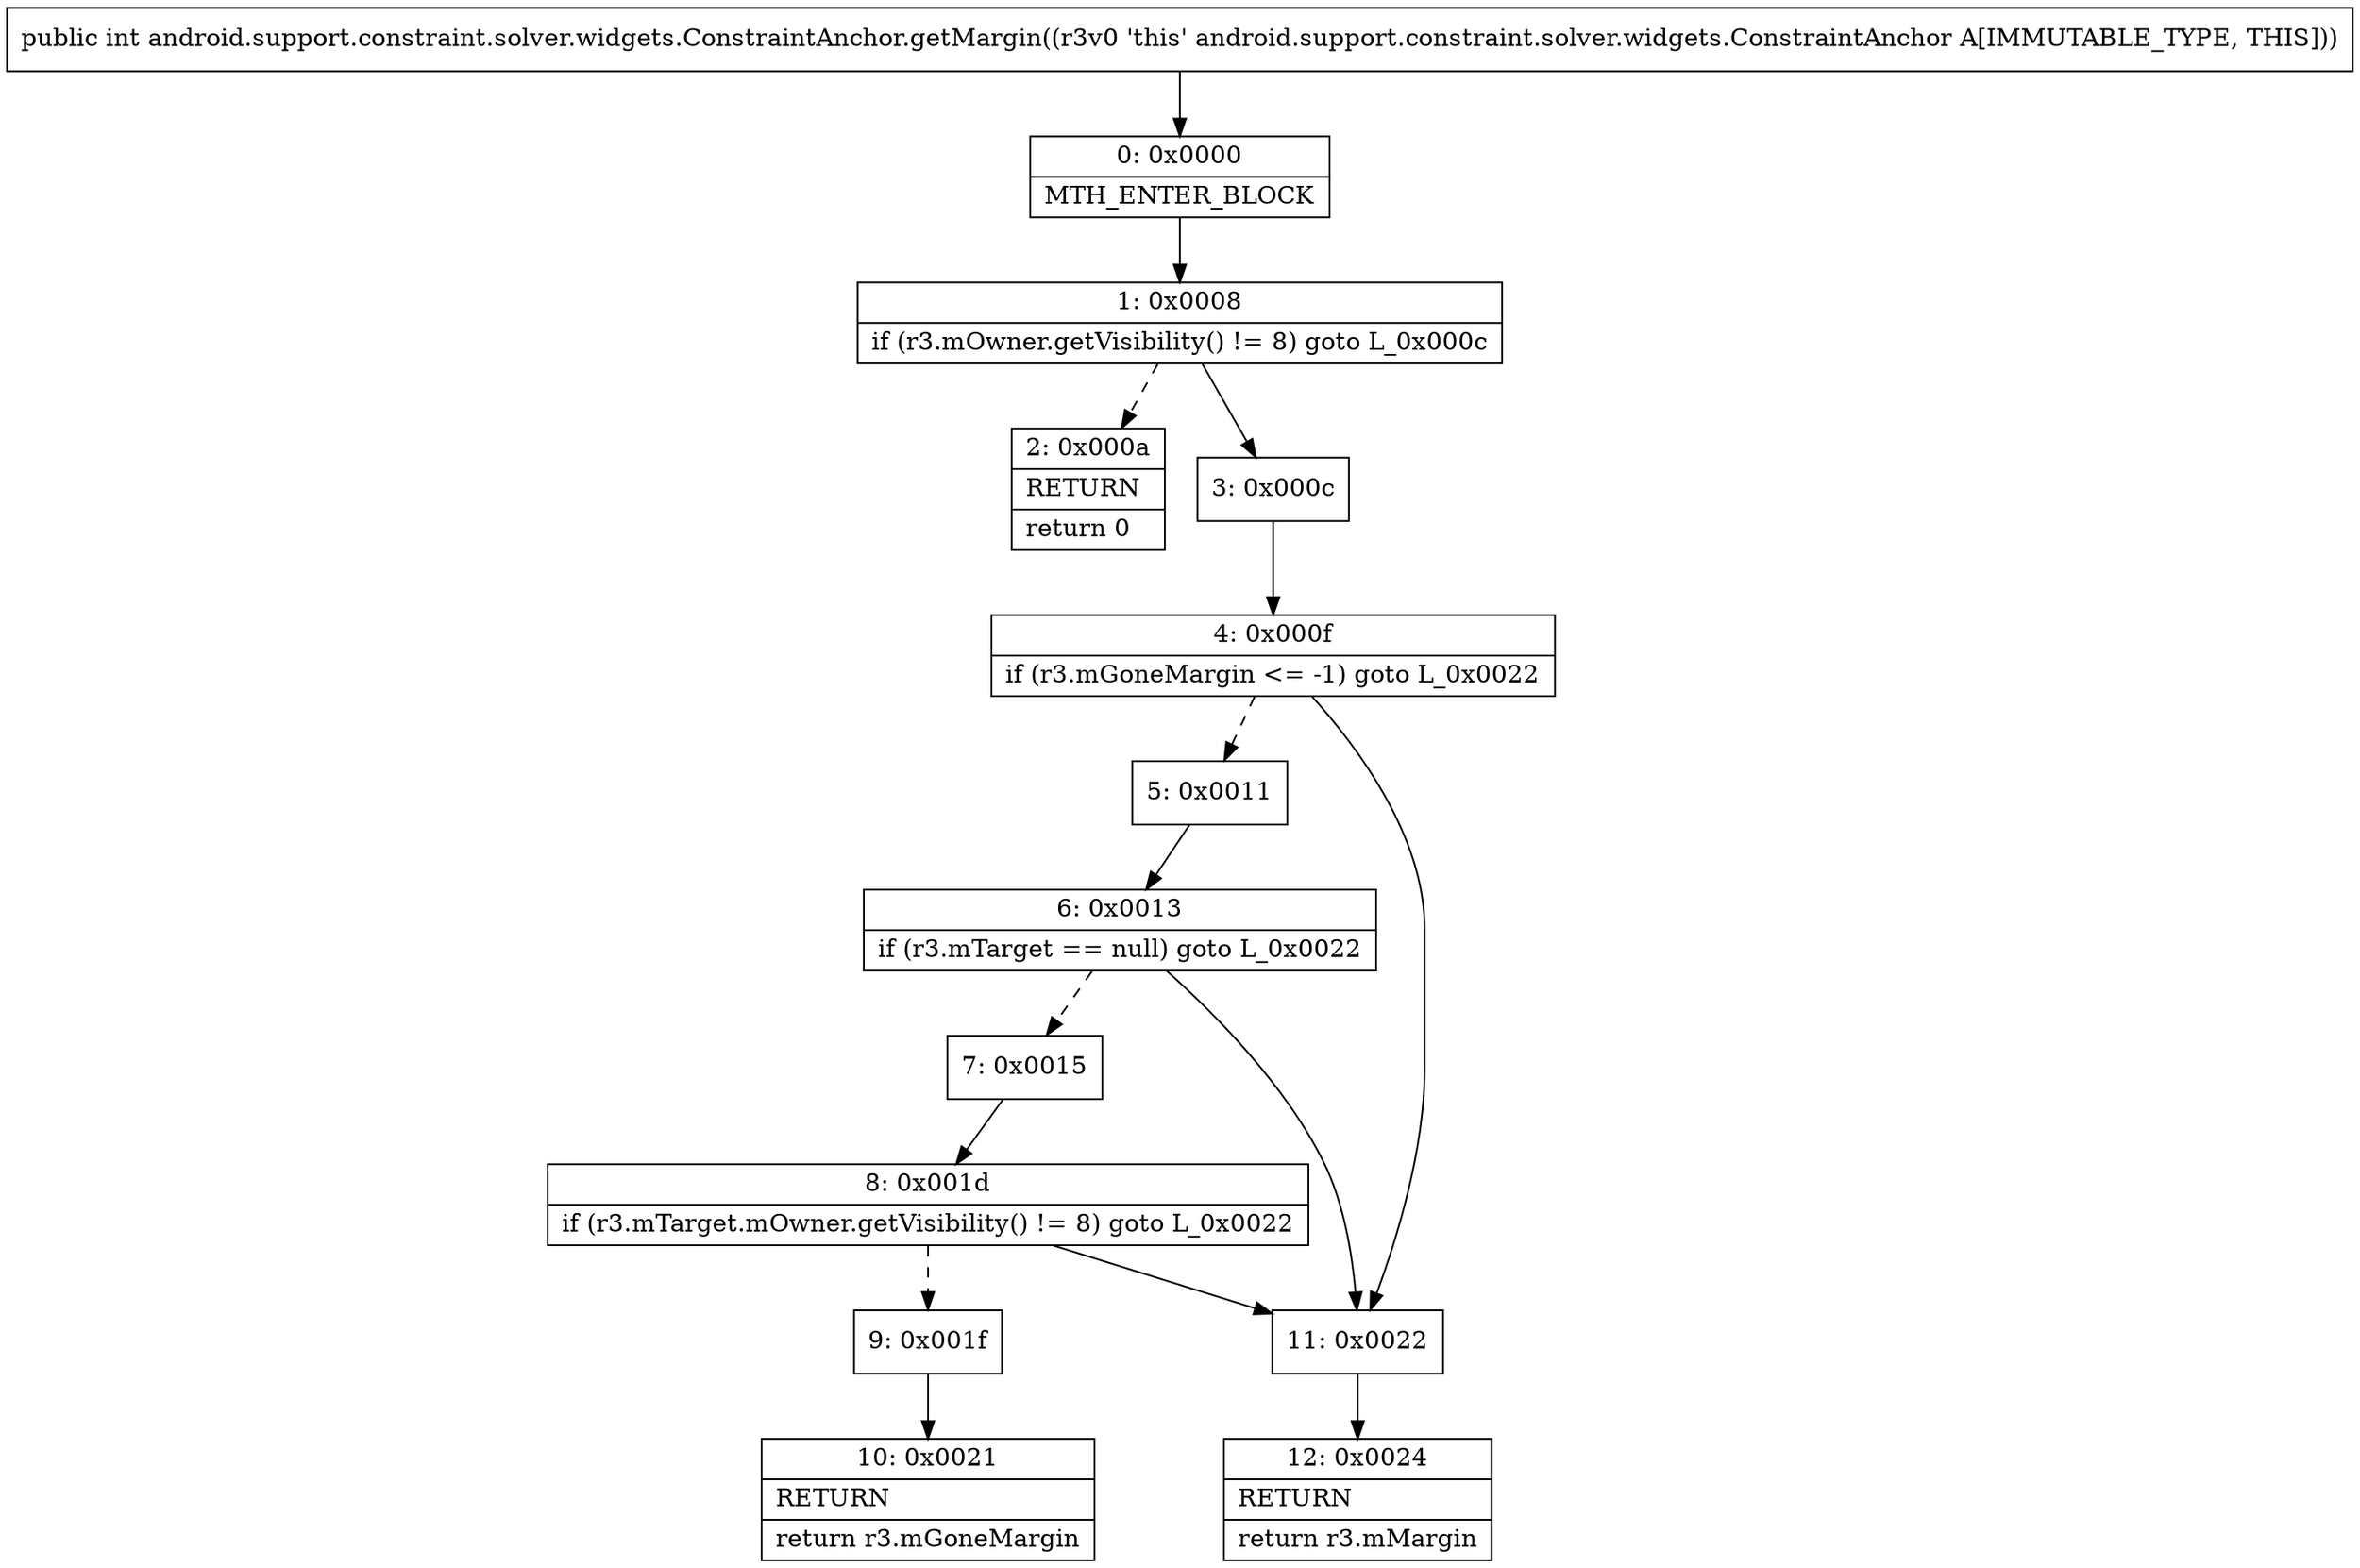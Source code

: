 digraph "CFG forandroid.support.constraint.solver.widgets.ConstraintAnchor.getMargin()I" {
Node_0 [shape=record,label="{0\:\ 0x0000|MTH_ENTER_BLOCK\l}"];
Node_1 [shape=record,label="{1\:\ 0x0008|if (r3.mOwner.getVisibility() != 8) goto L_0x000c\l}"];
Node_2 [shape=record,label="{2\:\ 0x000a|RETURN\l|return 0\l}"];
Node_3 [shape=record,label="{3\:\ 0x000c}"];
Node_4 [shape=record,label="{4\:\ 0x000f|if (r3.mGoneMargin \<= \-1) goto L_0x0022\l}"];
Node_5 [shape=record,label="{5\:\ 0x0011}"];
Node_6 [shape=record,label="{6\:\ 0x0013|if (r3.mTarget == null) goto L_0x0022\l}"];
Node_7 [shape=record,label="{7\:\ 0x0015}"];
Node_8 [shape=record,label="{8\:\ 0x001d|if (r3.mTarget.mOwner.getVisibility() != 8) goto L_0x0022\l}"];
Node_9 [shape=record,label="{9\:\ 0x001f}"];
Node_10 [shape=record,label="{10\:\ 0x0021|RETURN\l|return r3.mGoneMargin\l}"];
Node_11 [shape=record,label="{11\:\ 0x0022}"];
Node_12 [shape=record,label="{12\:\ 0x0024|RETURN\l|return r3.mMargin\l}"];
MethodNode[shape=record,label="{public int android.support.constraint.solver.widgets.ConstraintAnchor.getMargin((r3v0 'this' android.support.constraint.solver.widgets.ConstraintAnchor A[IMMUTABLE_TYPE, THIS])) }"];
MethodNode -> Node_0;
Node_0 -> Node_1;
Node_1 -> Node_2[style=dashed];
Node_1 -> Node_3;
Node_3 -> Node_4;
Node_4 -> Node_5[style=dashed];
Node_4 -> Node_11;
Node_5 -> Node_6;
Node_6 -> Node_7[style=dashed];
Node_6 -> Node_11;
Node_7 -> Node_8;
Node_8 -> Node_9[style=dashed];
Node_8 -> Node_11;
Node_9 -> Node_10;
Node_11 -> Node_12;
}

